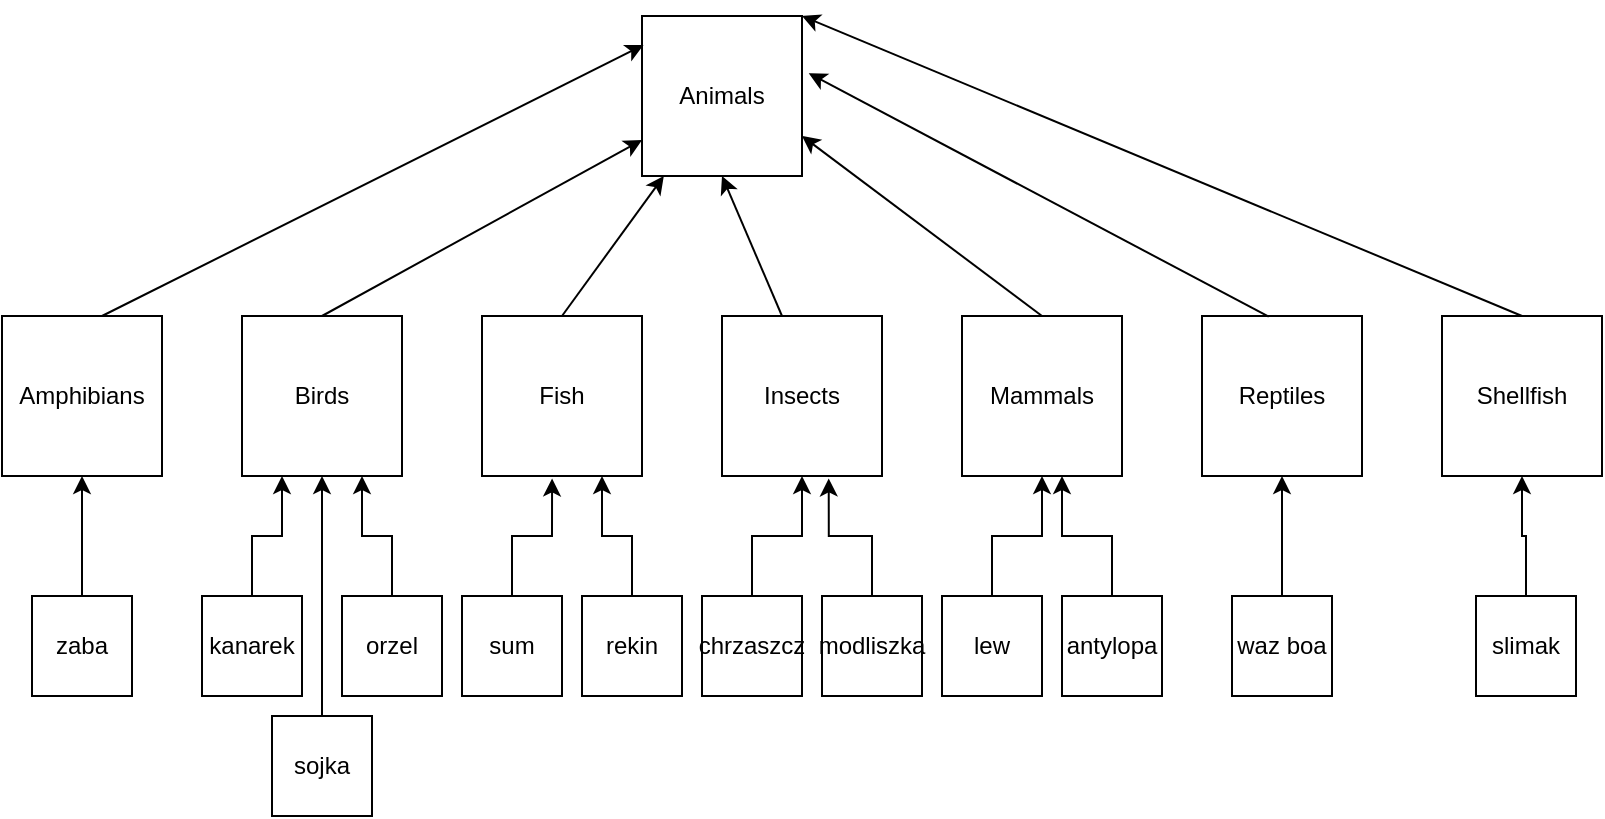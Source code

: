 <mxfile version="21.0.6" type="github">
  <diagram name="Страница 1" id="bLNl3LhxFzbBuun8M83S">
    <mxGraphModel dx="954" dy="526" grid="1" gridSize="10" guides="1" tooltips="1" connect="1" arrows="1" fold="1" page="1" pageScale="1" pageWidth="827" pageHeight="1169" math="0" shadow="0">
      <root>
        <mxCell id="0" />
        <mxCell id="1" parent="0" />
        <mxCell id="vH9LYvpDEFpHhVS7zYDU-1" value="Animals" style="whiteSpace=wrap;html=1;aspect=fixed;" vertex="1" parent="1">
          <mxGeometry x="360" y="50" width="80" height="80" as="geometry" />
        </mxCell>
        <mxCell id="vH9LYvpDEFpHhVS7zYDU-2" value="Amphibians" style="whiteSpace=wrap;html=1;aspect=fixed;" vertex="1" parent="1">
          <mxGeometry x="40" y="200" width="80" height="80" as="geometry" />
        </mxCell>
        <mxCell id="vH9LYvpDEFpHhVS7zYDU-3" value="Birds" style="whiteSpace=wrap;html=1;aspect=fixed;" vertex="1" parent="1">
          <mxGeometry x="160" y="200" width="80" height="80" as="geometry" />
        </mxCell>
        <mxCell id="vH9LYvpDEFpHhVS7zYDU-4" value="Fish" style="whiteSpace=wrap;html=1;aspect=fixed;" vertex="1" parent="1">
          <mxGeometry x="280" y="200" width="80" height="80" as="geometry" />
        </mxCell>
        <mxCell id="vH9LYvpDEFpHhVS7zYDU-5" value="Insects" style="whiteSpace=wrap;html=1;aspect=fixed;" vertex="1" parent="1">
          <mxGeometry x="400" y="200" width="80" height="80" as="geometry" />
        </mxCell>
        <mxCell id="vH9LYvpDEFpHhVS7zYDU-6" value="Mammals" style="whiteSpace=wrap;html=1;aspect=fixed;" vertex="1" parent="1">
          <mxGeometry x="520" y="200" width="80" height="80" as="geometry" />
        </mxCell>
        <mxCell id="vH9LYvpDEFpHhVS7zYDU-7" value="Reptiles" style="whiteSpace=wrap;html=1;aspect=fixed;" vertex="1" parent="1">
          <mxGeometry x="640" y="200" width="80" height="80" as="geometry" />
        </mxCell>
        <mxCell id="vH9LYvpDEFpHhVS7zYDU-8" value="Shellfish" style="whiteSpace=wrap;html=1;aspect=fixed;" vertex="1" parent="1">
          <mxGeometry x="760" y="200" width="80" height="80" as="geometry" />
        </mxCell>
        <mxCell id="vH9LYvpDEFpHhVS7zYDU-9" style="edgeStyle=orthogonalEdgeStyle;rounded=0;orthogonalLoop=1;jettySize=auto;html=1;exitX=0.5;exitY=0;exitDx=0;exitDy=0;entryX=0.5;entryY=1;entryDx=0;entryDy=0;" edge="1" parent="1" source="vH9LYvpDEFpHhVS7zYDU-10" target="vH9LYvpDEFpHhVS7zYDU-2">
          <mxGeometry relative="1" as="geometry" />
        </mxCell>
        <mxCell id="vH9LYvpDEFpHhVS7zYDU-10" value="zaba" style="whiteSpace=wrap;html=1;aspect=fixed;" vertex="1" parent="1">
          <mxGeometry x="55" y="340" width="50" height="50" as="geometry" />
        </mxCell>
        <mxCell id="vH9LYvpDEFpHhVS7zYDU-11" style="edgeStyle=orthogonalEdgeStyle;rounded=0;orthogonalLoop=1;jettySize=auto;html=1;entryX=0.25;entryY=1;entryDx=0;entryDy=0;" edge="1" parent="1" source="vH9LYvpDEFpHhVS7zYDU-12" target="vH9LYvpDEFpHhVS7zYDU-3">
          <mxGeometry relative="1" as="geometry" />
        </mxCell>
        <mxCell id="vH9LYvpDEFpHhVS7zYDU-12" value="kanarek" style="whiteSpace=wrap;html=1;aspect=fixed;" vertex="1" parent="1">
          <mxGeometry x="140" y="340" width="50" height="50" as="geometry" />
        </mxCell>
        <mxCell id="vH9LYvpDEFpHhVS7zYDU-13" style="edgeStyle=orthogonalEdgeStyle;rounded=0;orthogonalLoop=1;jettySize=auto;html=1;exitX=0.5;exitY=0;exitDx=0;exitDy=0;entryX=0.75;entryY=1;entryDx=0;entryDy=0;" edge="1" parent="1" source="vH9LYvpDEFpHhVS7zYDU-14" target="vH9LYvpDEFpHhVS7zYDU-3">
          <mxGeometry relative="1" as="geometry" />
        </mxCell>
        <mxCell id="vH9LYvpDEFpHhVS7zYDU-14" value="orzel" style="whiteSpace=wrap;html=1;aspect=fixed;" vertex="1" parent="1">
          <mxGeometry x="210" y="340" width="50" height="50" as="geometry" />
        </mxCell>
        <mxCell id="vH9LYvpDEFpHhVS7zYDU-15" style="edgeStyle=orthogonalEdgeStyle;rounded=0;orthogonalLoop=1;jettySize=auto;html=1;exitX=0.5;exitY=0;exitDx=0;exitDy=0;" edge="1" parent="1" source="vH9LYvpDEFpHhVS7zYDU-16" target="vH9LYvpDEFpHhVS7zYDU-3">
          <mxGeometry relative="1" as="geometry" />
        </mxCell>
        <mxCell id="vH9LYvpDEFpHhVS7zYDU-16" value="sojka" style="whiteSpace=wrap;html=1;aspect=fixed;" vertex="1" parent="1">
          <mxGeometry x="175" y="400" width="50" height="50" as="geometry" />
        </mxCell>
        <mxCell id="vH9LYvpDEFpHhVS7zYDU-17" style="edgeStyle=orthogonalEdgeStyle;rounded=0;orthogonalLoop=1;jettySize=auto;html=1;entryX=0.438;entryY=1.015;entryDx=0;entryDy=0;entryPerimeter=0;" edge="1" parent="1" source="vH9LYvpDEFpHhVS7zYDU-18" target="vH9LYvpDEFpHhVS7zYDU-4">
          <mxGeometry relative="1" as="geometry" />
        </mxCell>
        <mxCell id="vH9LYvpDEFpHhVS7zYDU-18" value="sum" style="whiteSpace=wrap;html=1;aspect=fixed;" vertex="1" parent="1">
          <mxGeometry x="270" y="340" width="50" height="50" as="geometry" />
        </mxCell>
        <mxCell id="vH9LYvpDEFpHhVS7zYDU-19" style="edgeStyle=orthogonalEdgeStyle;rounded=0;orthogonalLoop=1;jettySize=auto;html=1;exitX=0.5;exitY=0;exitDx=0;exitDy=0;entryX=0.75;entryY=1;entryDx=0;entryDy=0;" edge="1" parent="1" source="vH9LYvpDEFpHhVS7zYDU-20" target="vH9LYvpDEFpHhVS7zYDU-4">
          <mxGeometry relative="1" as="geometry" />
        </mxCell>
        <mxCell id="vH9LYvpDEFpHhVS7zYDU-20" value="rekin" style="whiteSpace=wrap;html=1;aspect=fixed;" vertex="1" parent="1">
          <mxGeometry x="330" y="340" width="50" height="50" as="geometry" />
        </mxCell>
        <mxCell id="vH9LYvpDEFpHhVS7zYDU-21" style="edgeStyle=orthogonalEdgeStyle;rounded=0;orthogonalLoop=1;jettySize=auto;html=1;" edge="1" parent="1" source="vH9LYvpDEFpHhVS7zYDU-22" target="vH9LYvpDEFpHhVS7zYDU-5">
          <mxGeometry relative="1" as="geometry" />
        </mxCell>
        <mxCell id="vH9LYvpDEFpHhVS7zYDU-22" value="chrzaszcz" style="whiteSpace=wrap;html=1;aspect=fixed;" vertex="1" parent="1">
          <mxGeometry x="390" y="340" width="50" height="50" as="geometry" />
        </mxCell>
        <mxCell id="vH9LYvpDEFpHhVS7zYDU-23" style="edgeStyle=orthogonalEdgeStyle;rounded=0;orthogonalLoop=1;jettySize=auto;html=1;entryX=0.667;entryY=1.015;entryDx=0;entryDy=0;entryPerimeter=0;" edge="1" parent="1" source="vH9LYvpDEFpHhVS7zYDU-24" target="vH9LYvpDEFpHhVS7zYDU-5">
          <mxGeometry relative="1" as="geometry" />
        </mxCell>
        <mxCell id="vH9LYvpDEFpHhVS7zYDU-24" value="modliszka" style="whiteSpace=wrap;html=1;aspect=fixed;" vertex="1" parent="1">
          <mxGeometry x="450" y="340" width="50" height="50" as="geometry" />
        </mxCell>
        <mxCell id="vH9LYvpDEFpHhVS7zYDU-25" style="edgeStyle=orthogonalEdgeStyle;rounded=0;orthogonalLoop=1;jettySize=auto;html=1;" edge="1" parent="1" source="vH9LYvpDEFpHhVS7zYDU-26" target="vH9LYvpDEFpHhVS7zYDU-6">
          <mxGeometry relative="1" as="geometry" />
        </mxCell>
        <mxCell id="vH9LYvpDEFpHhVS7zYDU-26" value="lew" style="whiteSpace=wrap;html=1;aspect=fixed;" vertex="1" parent="1">
          <mxGeometry x="510" y="340" width="50" height="50" as="geometry" />
        </mxCell>
        <mxCell id="vH9LYvpDEFpHhVS7zYDU-27" style="edgeStyle=orthogonalEdgeStyle;rounded=0;orthogonalLoop=1;jettySize=auto;html=1;" edge="1" parent="1" source="vH9LYvpDEFpHhVS7zYDU-28" target="vH9LYvpDEFpHhVS7zYDU-6">
          <mxGeometry relative="1" as="geometry">
            <Array as="points">
              <mxPoint x="595" y="310" />
              <mxPoint x="570" y="310" />
            </Array>
          </mxGeometry>
        </mxCell>
        <mxCell id="vH9LYvpDEFpHhVS7zYDU-28" value="antylopa" style="whiteSpace=wrap;html=1;aspect=fixed;" vertex="1" parent="1">
          <mxGeometry x="570" y="340" width="50" height="50" as="geometry" />
        </mxCell>
        <mxCell id="vH9LYvpDEFpHhVS7zYDU-29" style="edgeStyle=orthogonalEdgeStyle;rounded=0;orthogonalLoop=1;jettySize=auto;html=1;entryX=0.5;entryY=1;entryDx=0;entryDy=0;" edge="1" parent="1" source="vH9LYvpDEFpHhVS7zYDU-30" target="vH9LYvpDEFpHhVS7zYDU-7">
          <mxGeometry relative="1" as="geometry" />
        </mxCell>
        <mxCell id="vH9LYvpDEFpHhVS7zYDU-30" value="waz boa" style="whiteSpace=wrap;html=1;aspect=fixed;" vertex="1" parent="1">
          <mxGeometry x="655" y="340" width="50" height="50" as="geometry" />
        </mxCell>
        <mxCell id="vH9LYvpDEFpHhVS7zYDU-31" style="edgeStyle=orthogonalEdgeStyle;rounded=0;orthogonalLoop=1;jettySize=auto;html=1;entryX=0.5;entryY=1;entryDx=0;entryDy=0;" edge="1" parent="1" source="vH9LYvpDEFpHhVS7zYDU-32" target="vH9LYvpDEFpHhVS7zYDU-8">
          <mxGeometry relative="1" as="geometry" />
        </mxCell>
        <mxCell id="vH9LYvpDEFpHhVS7zYDU-32" value="slimak" style="whiteSpace=wrap;html=1;aspect=fixed;" vertex="1" parent="1">
          <mxGeometry x="777" y="340" width="50" height="50" as="geometry" />
        </mxCell>
        <mxCell id="vH9LYvpDEFpHhVS7zYDU-33" value="" style="endArrow=classic;html=1;rounded=0;entryX=0.01;entryY=0.181;entryDx=0;entryDy=0;entryPerimeter=0;" edge="1" parent="1" target="vH9LYvpDEFpHhVS7zYDU-1">
          <mxGeometry width="50" height="50" relative="1" as="geometry">
            <mxPoint x="90" y="200" as="sourcePoint" />
            <mxPoint x="140" y="150" as="targetPoint" />
          </mxGeometry>
        </mxCell>
        <mxCell id="vH9LYvpDEFpHhVS7zYDU-34" value="" style="endArrow=classic;html=1;rounded=0;exitX=0.5;exitY=0;exitDx=0;exitDy=0;" edge="1" parent="1" source="vH9LYvpDEFpHhVS7zYDU-3" target="vH9LYvpDEFpHhVS7zYDU-1">
          <mxGeometry width="50" height="50" relative="1" as="geometry">
            <mxPoint x="300" y="120" as="sourcePoint" />
            <mxPoint x="350" y="70" as="targetPoint" />
          </mxGeometry>
        </mxCell>
        <mxCell id="vH9LYvpDEFpHhVS7zYDU-35" value="" style="endArrow=classic;html=1;rounded=0;" edge="1" parent="1" target="vH9LYvpDEFpHhVS7zYDU-1">
          <mxGeometry width="50" height="50" relative="1" as="geometry">
            <mxPoint x="320" y="200" as="sourcePoint" />
            <mxPoint x="370" y="150" as="targetPoint" />
          </mxGeometry>
        </mxCell>
        <mxCell id="vH9LYvpDEFpHhVS7zYDU-36" value="" style="endArrow=classic;html=1;rounded=0;entryX=0.5;entryY=1;entryDx=0;entryDy=0;" edge="1" parent="1" target="vH9LYvpDEFpHhVS7zYDU-1">
          <mxGeometry width="50" height="50" relative="1" as="geometry">
            <mxPoint x="430" y="200" as="sourcePoint" />
            <mxPoint x="480" y="150" as="targetPoint" />
          </mxGeometry>
        </mxCell>
        <mxCell id="vH9LYvpDEFpHhVS7zYDU-37" value="" style="endArrow=classic;html=1;rounded=0;entryX=1;entryY=0.75;entryDx=0;entryDy=0;exitX=0.5;exitY=0;exitDx=0;exitDy=0;" edge="1" parent="1" source="vH9LYvpDEFpHhVS7zYDU-6" target="vH9LYvpDEFpHhVS7zYDU-1">
          <mxGeometry width="50" height="50" relative="1" as="geometry">
            <mxPoint x="550" y="160" as="sourcePoint" />
            <mxPoint x="600" y="110" as="targetPoint" />
          </mxGeometry>
        </mxCell>
        <mxCell id="vH9LYvpDEFpHhVS7zYDU-38" value="" style="endArrow=classic;html=1;rounded=0;entryX=1.042;entryY=0.358;entryDx=0;entryDy=0;entryPerimeter=0;exitX=0.417;exitY=0.004;exitDx=0;exitDy=0;exitPerimeter=0;" edge="1" parent="1" source="vH9LYvpDEFpHhVS7zYDU-7" target="vH9LYvpDEFpHhVS7zYDU-1">
          <mxGeometry width="50" height="50" relative="1" as="geometry">
            <mxPoint x="590" y="150" as="sourcePoint" />
            <mxPoint x="640" y="100" as="targetPoint" />
          </mxGeometry>
        </mxCell>
        <mxCell id="vH9LYvpDEFpHhVS7zYDU-39" value="" style="endArrow=classic;html=1;rounded=0;entryX=1;entryY=0;entryDx=0;entryDy=0;exitX=0.5;exitY=0;exitDx=0;exitDy=0;" edge="1" parent="1" source="vH9LYvpDEFpHhVS7zYDU-8" target="vH9LYvpDEFpHhVS7zYDU-1">
          <mxGeometry width="50" height="50" relative="1" as="geometry">
            <mxPoint x="590" y="100" as="sourcePoint" />
            <mxPoint x="640" y="50" as="targetPoint" />
          </mxGeometry>
        </mxCell>
      </root>
    </mxGraphModel>
  </diagram>
</mxfile>
